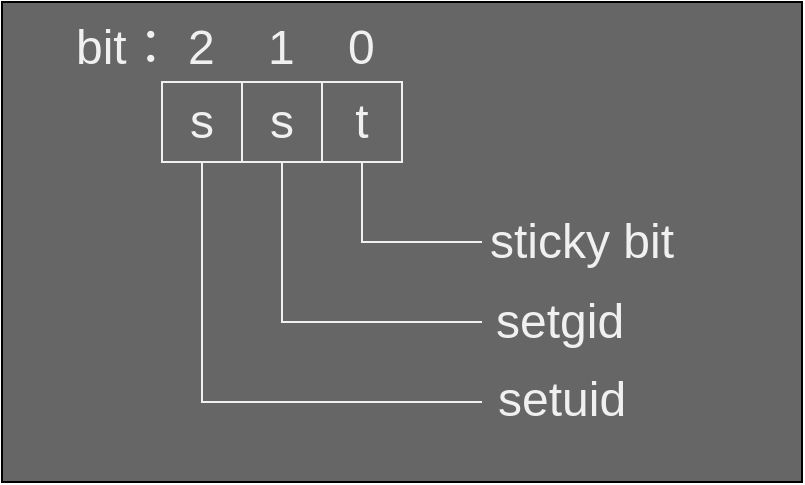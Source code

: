 <mxfile>
    <diagram id="wg21b0fl4tyU6IX1BsFF" name="文件权限标志位">
        <mxGraphModel dx="1087" dy="731" grid="1" gridSize="10" guides="1" tooltips="1" connect="1" arrows="1" fold="1" page="1" pageScale="1" pageWidth="827" pageHeight="1169" math="0" shadow="0">
            <root>
                <mxCell id="RpPC5IvTfhY64-JxXLcO-0"/>
                <mxCell id="RpPC5IvTfhY64-JxXLcO-1" parent="RpPC5IvTfhY64-JxXLcO-0"/>
                <mxCell id="8FYBha6LWA64xwM4sCPk-0" value="" style="rounded=0;whiteSpace=wrap;html=1;fontSize=24;fillColor=#666666;strokeColor=default;" vertex="1" parent="RpPC5IvTfhY64-JxXLcO-1">
                    <mxGeometry x="80" y="42" width="400" height="240" as="geometry"/>
                </mxCell>
                <mxCell id="8FYBha6LWA64xwM4sCPk-1" style="edgeStyle=orthogonalEdgeStyle;rounded=0;html=1;exitX=0.5;exitY=1;exitDx=0;exitDy=0;fontSize=24;endArrow=none;endFill=0;strokeColor=#F0F0F0;" edge="1" parent="RpPC5IvTfhY64-JxXLcO-1" source="8FYBha6LWA64xwM4sCPk-2">
                    <mxGeometry relative="1" as="geometry">
                        <mxPoint x="320" y="242" as="targetPoint"/>
                        <Array as="points">
                            <mxPoint x="180" y="242"/>
                        </Array>
                    </mxGeometry>
                </mxCell>
                <mxCell id="8FYBha6LWA64xwM4sCPk-2" value="&lt;font style=&quot;font-size: 24px&quot;&gt;s&lt;/font&gt;" style="rounded=0;whiteSpace=wrap;html=1;fillColor=none;fontColor=#F0F0F0;strokeColor=#F0F0F0;" vertex="1" parent="RpPC5IvTfhY64-JxXLcO-1">
                    <mxGeometry x="160" y="82" width="40" height="40" as="geometry"/>
                </mxCell>
                <mxCell id="8FYBha6LWA64xwM4sCPk-3" style="edgeStyle=orthogonalEdgeStyle;rounded=0;html=1;exitX=0.5;exitY=1;exitDx=0;exitDy=0;fontSize=24;endArrow=none;endFill=0;strokeColor=#F0F0F0;" edge="1" parent="RpPC5IvTfhY64-JxXLcO-1" source="8FYBha6LWA64xwM4sCPk-4">
                    <mxGeometry relative="1" as="geometry">
                        <mxPoint x="320" y="202" as="targetPoint"/>
                        <Array as="points">
                            <mxPoint x="220" y="202"/>
                        </Array>
                    </mxGeometry>
                </mxCell>
                <mxCell id="8FYBha6LWA64xwM4sCPk-4" value="&lt;span style=&quot;font-size: 24px&quot;&gt;s&lt;/span&gt;" style="rounded=0;whiteSpace=wrap;html=1;fillColor=none;fontColor=#F0F0F0;strokeColor=#F0F0F0;" vertex="1" parent="RpPC5IvTfhY64-JxXLcO-1">
                    <mxGeometry x="200" y="82" width="40" height="40" as="geometry"/>
                </mxCell>
                <mxCell id="8FYBha6LWA64xwM4sCPk-5" style="html=1;exitX=0.5;exitY=1;exitDx=0;exitDy=0;fontSize=24;edgeStyle=orthogonalEdgeStyle;rounded=0;endArrow=none;endFill=0;strokeColor=#F0F0F0;" edge="1" parent="RpPC5IvTfhY64-JxXLcO-1" source="8FYBha6LWA64xwM4sCPk-6">
                    <mxGeometry relative="1" as="geometry">
                        <mxPoint x="320" y="162" as="targetPoint"/>
                        <Array as="points">
                            <mxPoint x="260" y="162"/>
                        </Array>
                    </mxGeometry>
                </mxCell>
                <mxCell id="8FYBha6LWA64xwM4sCPk-6" value="&lt;span style=&quot;font-size: 24px&quot;&gt;t&lt;/span&gt;" style="rounded=0;whiteSpace=wrap;html=1;fillColor=none;fontColor=#F0F0F0;strokeColor=#F0F0F0;" vertex="1" parent="RpPC5IvTfhY64-JxXLcO-1">
                    <mxGeometry x="240" y="82" width="40" height="40" as="geometry"/>
                </mxCell>
                <mxCell id="8FYBha6LWA64xwM4sCPk-7" value="sticky bit" style="text;align=left;verticalAlign=middle;resizable=0;points=[];autosize=1;strokeColor=none;fillColor=none;fontSize=24;fontColor=#F0F0F0;html=1;" vertex="1" parent="RpPC5IvTfhY64-JxXLcO-1">
                    <mxGeometry x="322" y="147" width="120" height="30" as="geometry"/>
                </mxCell>
                <mxCell id="8FYBha6LWA64xwM4sCPk-8" value="setgid" style="text;align=left;verticalAlign=middle;resizable=0;points=[];autosize=1;strokeColor=none;fillColor=none;fontSize=24;html=1;fontColor=#F0F0F0;" vertex="1" parent="RpPC5IvTfhY64-JxXLcO-1">
                    <mxGeometry x="325" y="187" width="80" height="30" as="geometry"/>
                </mxCell>
                <mxCell id="8FYBha6LWA64xwM4sCPk-9" value="setuid" style="text;html=1;align=left;verticalAlign=middle;resizable=0;points=[];autosize=1;strokeColor=none;fillColor=none;fontSize=24;fontColor=#F0F0F0;" vertex="1" parent="RpPC5IvTfhY64-JxXLcO-1">
                    <mxGeometry x="326" y="226" width="80" height="30" as="geometry"/>
                </mxCell>
                <mxCell id="8FYBha6LWA64xwM4sCPk-10" value="bit： 2&amp;nbsp; &amp;nbsp; 1&amp;nbsp; &amp;nbsp; 0" style="text;html=1;align=left;verticalAlign=middle;resizable=0;points=[];autosize=1;strokeColor=none;fillColor=none;fontSize=24;fontColor=#F0F0F0;" vertex="1" parent="RpPC5IvTfhY64-JxXLcO-1">
                    <mxGeometry x="115" y="50" width="160" height="30" as="geometry"/>
                </mxCell>
            </root>
        </mxGraphModel>
    </diagram>
    <diagram id="q6ELv17TOkTf5UgbmfXZ" name="文件权限">
        <mxGraphModel dx="1087" dy="731" grid="1" gridSize="10" guides="1" tooltips="1" connect="1" arrows="1" fold="1" page="1" pageScale="1" pageWidth="827" pageHeight="1169" math="0" shadow="0">
            <root>
                <mxCell id="0"/>
                <mxCell id="1" parent="0"/>
                <mxCell id="16" value="" style="rounded=0;whiteSpace=wrap;html=1;fontSize=24;fillColor=#666666;strokeColor=default;" parent="1" vertex="1">
                    <mxGeometry x="80" y="42" width="400" height="240" as="geometry"/>
                </mxCell>
                <mxCell id="11" style="edgeStyle=orthogonalEdgeStyle;rounded=0;html=1;exitX=0.5;exitY=1;exitDx=0;exitDy=0;fontSize=24;endArrow=none;endFill=0;strokeColor=#F0F0F0;" parent="1" source="5" edge="1">
                    <mxGeometry relative="1" as="geometry">
                        <mxPoint x="320" y="242" as="targetPoint"/>
                        <Array as="points">
                            <mxPoint x="180" y="242"/>
                        </Array>
                    </mxGeometry>
                </mxCell>
                <mxCell id="5" value="&lt;font style=&quot;font-size: 24px&quot;&gt;r&lt;/font&gt;" style="rounded=0;whiteSpace=wrap;html=1;fillColor=none;fontColor=#F0F0F0;strokeColor=#F0F0F0;" parent="1" vertex="1">
                    <mxGeometry x="160" y="82" width="40" height="40" as="geometry"/>
                </mxCell>
                <mxCell id="10" style="edgeStyle=orthogonalEdgeStyle;rounded=0;html=1;exitX=0.5;exitY=1;exitDx=0;exitDy=0;fontSize=24;endArrow=none;endFill=0;strokeColor=#F0F0F0;" parent="1" source="6" edge="1">
                    <mxGeometry relative="1" as="geometry">
                        <mxPoint x="320" y="202" as="targetPoint"/>
                        <Array as="points">
                            <mxPoint x="220" y="202"/>
                        </Array>
                    </mxGeometry>
                </mxCell>
                <mxCell id="6" value="&lt;font style=&quot;font-size: 24px&quot;&gt;w&lt;/font&gt;&lt;span style=&quot;font-family: monospace; font-size: 0px;&quot;&gt;%3CmxGraphModel%3E%3Croot%3E%3CmxCell%20id%3D%220%22%2F%3E%3CmxCell%20id%3D%221%22%20parent%3D%220%22%2F%3E%3CmxCell%20id%3D%222%22%20value%3D%22%26lt%3Bfont%20style%3D%26quot%3Bfont-size%3A%2024px%26quot%3B%26gt%3Br%26lt%3B%2Ffont%26gt%3B%22%20style%3D%22rounded%3D0%3BwhiteSpace%3Dwrap%3Bhtml%3D1%3B%22%20vertex%3D%221%22%20parent%3D%221%22%3E%3CmxGeometry%20x%3D%22160%22%20y%3D%2240%22%20width%3D%2240%22%20height%3D%2240%22%20as%3D%22geometry%22%2F%3E%3C%2FmxCell%3E%3C%2Froot%3E%3C%2FmxGraphModel%3E&lt;/span&gt;" style="rounded=0;whiteSpace=wrap;html=1;fillColor=none;fontColor=#F0F0F0;strokeColor=#F0F0F0;" parent="1" vertex="1">
                    <mxGeometry x="200" y="82" width="40" height="40" as="geometry"/>
                </mxCell>
                <mxCell id="9" style="html=1;exitX=0.5;exitY=1;exitDx=0;exitDy=0;fontSize=24;edgeStyle=orthogonalEdgeStyle;rounded=0;endArrow=none;endFill=0;strokeColor=#F0F0F0;" parent="1" source="7" edge="1">
                    <mxGeometry relative="1" as="geometry">
                        <mxPoint x="320" y="162" as="targetPoint"/>
                        <Array as="points">
                            <mxPoint x="260" y="162"/>
                        </Array>
                    </mxGeometry>
                </mxCell>
                <mxCell id="7" value="&lt;span style=&quot;font-size: 24px&quot;&gt;x&lt;/span&gt;" style="rounded=0;whiteSpace=wrap;html=1;fillColor=none;fontColor=#F0F0F0;strokeColor=#F0F0F0;" parent="1" vertex="1">
                    <mxGeometry x="240" y="82" width="40" height="40" as="geometry"/>
                </mxCell>
                <mxCell id="12" value="可执行(x)" style="text;align=left;verticalAlign=middle;resizable=0;points=[];autosize=1;strokeColor=none;fillColor=none;fontSize=24;fontColor=#F0F0F0;html=1;" parent="1" vertex="1">
                    <mxGeometry x="322" y="147" width="120" height="30" as="geometry"/>
                </mxCell>
                <mxCell id="13" value="可写(w)" style="text;align=left;verticalAlign=middle;resizable=0;points=[];autosize=1;strokeColor=none;fillColor=none;fontSize=24;html=1;fontColor=#F0F0F0;" parent="1" vertex="1">
                    <mxGeometry x="325" y="187" width="100" height="30" as="geometry"/>
                </mxCell>
                <mxCell id="14" value="可读(r)" style="text;html=1;align=left;verticalAlign=middle;resizable=0;points=[];autosize=1;strokeColor=none;fillColor=none;fontSize=24;fontColor=#F0F0F0;" parent="1" vertex="1">
                    <mxGeometry x="326" y="226" width="90" height="30" as="geometry"/>
                </mxCell>
                <mxCell id="15" value="bit： 2&amp;nbsp; &amp;nbsp; 1&amp;nbsp; &amp;nbsp; 0" style="text;html=1;align=left;verticalAlign=middle;resizable=0;points=[];autosize=1;strokeColor=none;fillColor=none;fontSize=24;fontColor=#F0F0F0;" parent="1" vertex="1">
                    <mxGeometry x="115" y="50" width="160" height="30" as="geometry"/>
                </mxCell>
            </root>
        </mxGraphModel>
    </diagram>
</mxfile>